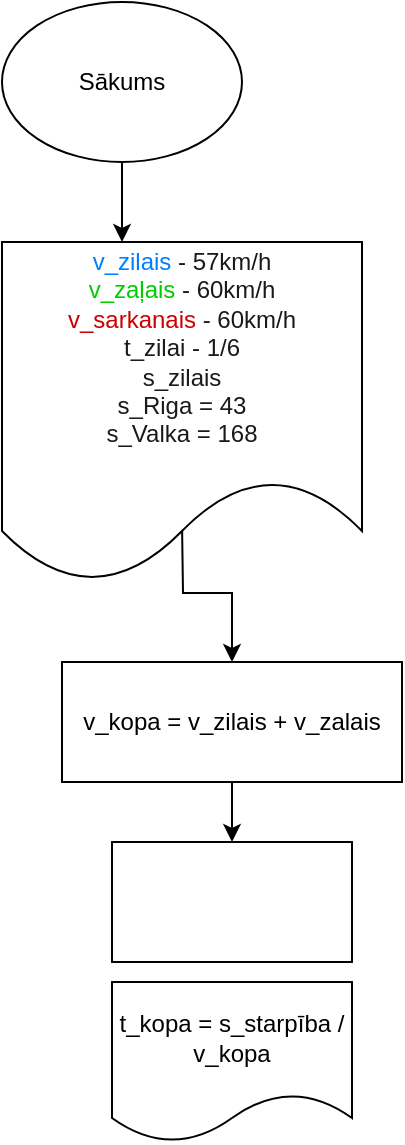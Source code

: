 <mxfile version="24.7.16">
  <diagram id="C5RBs43oDa-KdzZeNtuy" name="Page-1">
    <mxGraphModel dx="1434" dy="772" grid="1" gridSize="10" guides="1" tooltips="1" connect="1" arrows="1" fold="1" page="1" pageScale="1" pageWidth="827" pageHeight="1169" math="0" shadow="0">
      <root>
        <mxCell id="WIyWlLk6GJQsqaUBKTNV-0" />
        <mxCell id="WIyWlLk6GJQsqaUBKTNV-1" parent="WIyWlLk6GJQsqaUBKTNV-0" />
        <mxCell id="SCzOFDm9EjetXmJwJ1ea-1" style="edgeStyle=orthogonalEdgeStyle;rounded=0;orthogonalLoop=1;jettySize=auto;html=1;" edge="1" parent="WIyWlLk6GJQsqaUBKTNV-1" source="SCzOFDm9EjetXmJwJ1ea-0">
          <mxGeometry relative="1" as="geometry">
            <mxPoint x="290" y="180" as="targetPoint" />
          </mxGeometry>
        </mxCell>
        <mxCell id="SCzOFDm9EjetXmJwJ1ea-0" value="Sākums" style="ellipse;whiteSpace=wrap;html=1;" vertex="1" parent="WIyWlLk6GJQsqaUBKTNV-1">
          <mxGeometry x="230" y="60" width="120" height="80" as="geometry" />
        </mxCell>
        <mxCell id="SCzOFDm9EjetXmJwJ1ea-4" style="edgeStyle=orthogonalEdgeStyle;rounded=0;orthogonalLoop=1;jettySize=auto;html=1;" edge="1" parent="WIyWlLk6GJQsqaUBKTNV-1" target="SCzOFDm9EjetXmJwJ1ea-5">
          <mxGeometry relative="1" as="geometry">
            <mxPoint x="320" y="420" as="targetPoint" />
            <mxPoint x="320" y="320" as="sourcePoint" />
          </mxGeometry>
        </mxCell>
        <mxCell id="SCzOFDm9EjetXmJwJ1ea-2" value="&lt;font color=&quot;#007fff&quot;&gt;v_zilais&amp;nbsp;&lt;/font&gt;&lt;font color=&quot;#1a1a1a&quot;&gt;- 57km/h&lt;/font&gt;&lt;div&gt;&lt;font color=&quot;#00cc00&quot;&gt;v_zaļais&amp;nbsp;&lt;/font&gt;&lt;font color=&quot;#1a1a1a&quot;&gt;- 60km/h&lt;/font&gt;&lt;/div&gt;&lt;div&gt;&lt;font color=&quot;#cc0000&quot;&gt;v_sarkanais&amp;nbsp;&lt;/font&gt;&lt;font color=&quot;#1a1a1a&quot;&gt;- 60km/h&lt;/font&gt;&lt;/div&gt;&lt;div&gt;&lt;font color=&quot;#1a1a1a&quot;&gt;t_zilai - 1/6&lt;/font&gt;&lt;/div&gt;&lt;div&gt;&lt;font color=&quot;#1a1a1a&quot;&gt;s_zilais&lt;/font&gt;&lt;/div&gt;&lt;div&gt;&lt;font color=&quot;#1a1a1a&quot;&gt;s_Riga = 43&lt;/font&gt;&lt;/div&gt;&lt;div&gt;&lt;font color=&quot;#1a1a1a&quot;&gt;s_Valka = 168&lt;/font&gt;&lt;/div&gt;&lt;div&gt;&lt;br&gt;&lt;/div&gt;" style="shape=document;whiteSpace=wrap;html=1;boundedLbl=1;" vertex="1" parent="WIyWlLk6GJQsqaUBKTNV-1">
          <mxGeometry x="230" y="180" width="180" height="170" as="geometry" />
        </mxCell>
        <mxCell id="SCzOFDm9EjetXmJwJ1ea-10" style="edgeStyle=orthogonalEdgeStyle;rounded=0;orthogonalLoop=1;jettySize=auto;html=1;" edge="1" parent="WIyWlLk6GJQsqaUBKTNV-1" source="SCzOFDm9EjetXmJwJ1ea-5" target="SCzOFDm9EjetXmJwJ1ea-11">
          <mxGeometry relative="1" as="geometry">
            <mxPoint x="345" y="490" as="targetPoint" />
          </mxGeometry>
        </mxCell>
        <mxCell id="SCzOFDm9EjetXmJwJ1ea-5" value="v_kopa = v_zilais + v_zalais" style="rounded=0;whiteSpace=wrap;html=1;" vertex="1" parent="WIyWlLk6GJQsqaUBKTNV-1">
          <mxGeometry x="260" y="390" width="170" height="60" as="geometry" />
        </mxCell>
        <mxCell id="SCzOFDm9EjetXmJwJ1ea-7" value="t_kopa = s_starpība / v_kopa" style="shape=document;whiteSpace=wrap;html=1;boundedLbl=1;" vertex="1" parent="WIyWlLk6GJQsqaUBKTNV-1">
          <mxGeometry x="285" y="550" width="120" height="80" as="geometry" />
        </mxCell>
        <mxCell id="SCzOFDm9EjetXmJwJ1ea-11" value="" style="rounded=0;whiteSpace=wrap;html=1;" vertex="1" parent="WIyWlLk6GJQsqaUBKTNV-1">
          <mxGeometry x="285" y="480" width="120" height="60" as="geometry" />
        </mxCell>
      </root>
    </mxGraphModel>
  </diagram>
</mxfile>
